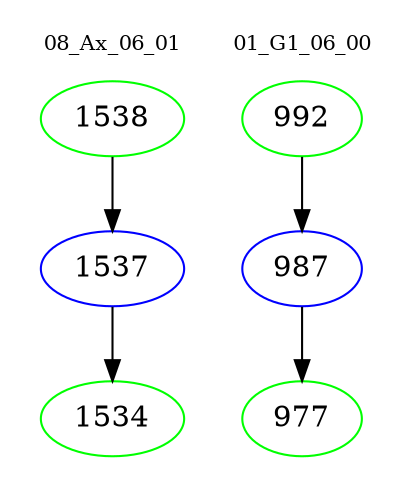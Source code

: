 digraph{
subgraph cluster_0 {
color = white
label = "08_Ax_06_01";
fontsize=10;
T0_1538 [label="1538", color="green"]
T0_1538 -> T0_1537 [color="black"]
T0_1537 [label="1537", color="blue"]
T0_1537 -> T0_1534 [color="black"]
T0_1534 [label="1534", color="green"]
}
subgraph cluster_1 {
color = white
label = "01_G1_06_00";
fontsize=10;
T1_992 [label="992", color="green"]
T1_992 -> T1_987 [color="black"]
T1_987 [label="987", color="blue"]
T1_987 -> T1_977 [color="black"]
T1_977 [label="977", color="green"]
}
}
